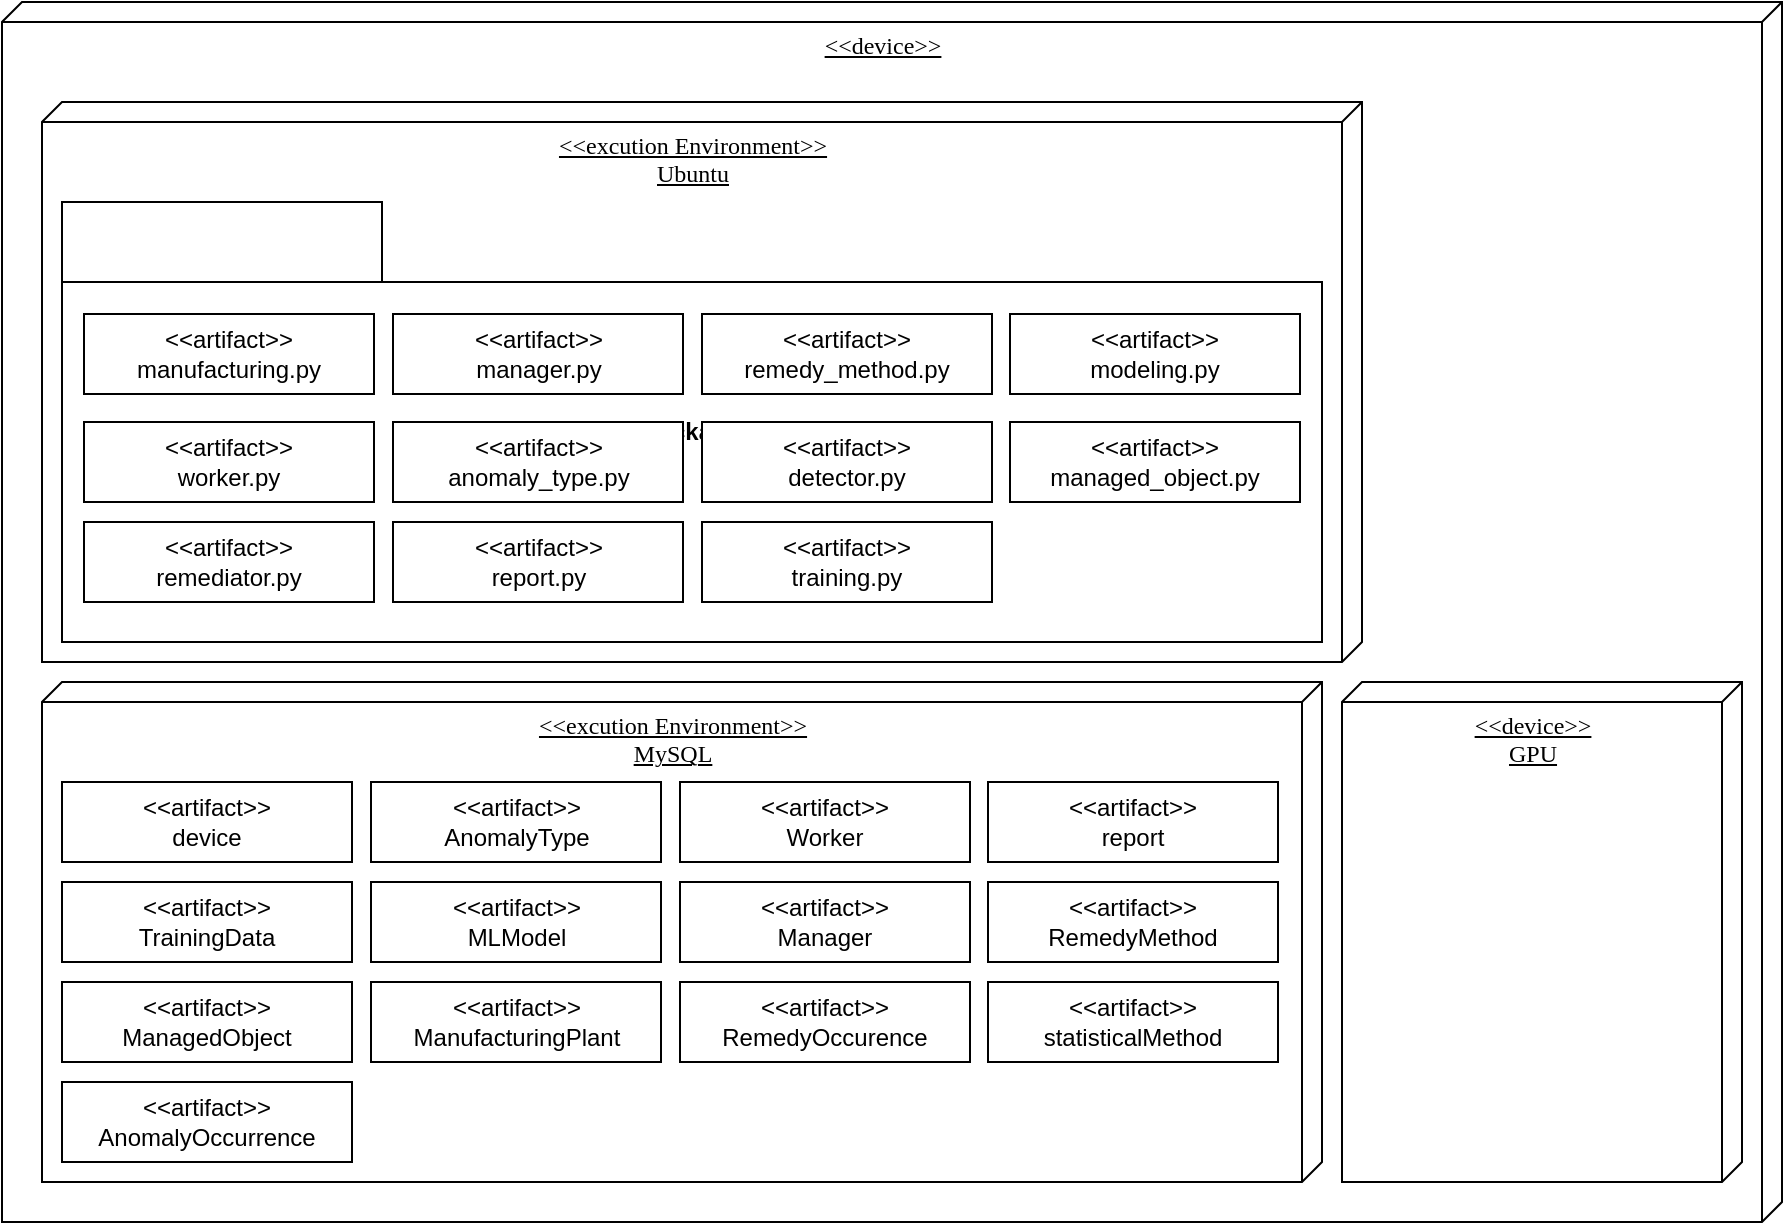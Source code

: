 <mxfile version="21.1.8" type="github">
  <diagram name="페이지-1" id="8HG5BicuwFbveNshowm1">
    <mxGraphModel dx="1796" dy="1734" grid="1" gridSize="10" guides="1" tooltips="1" connect="1" arrows="1" fold="1" page="1" pageScale="1" pageWidth="827" pageHeight="1169" math="0" shadow="0">
      <root>
        <mxCell id="0" />
        <mxCell id="1" parent="0" />
        <mxCell id="bujZLlu2ID5uPZ7i1owJ-1" value="&amp;lt;&amp;lt;device&amp;gt;&amp;gt; &lt;br&gt;" style="verticalAlign=top;align=center;spacingTop=8;spacingLeft=2;spacingRight=12;shape=cube;size=10;direction=south;fontStyle=4;html=1;rounded=0;shadow=0;comic=0;labelBackgroundColor=none;strokeWidth=1;fontFamily=Verdana;fontSize=12" vertex="1" parent="1">
          <mxGeometry x="-110" y="-760" width="890" height="610" as="geometry" />
        </mxCell>
        <mxCell id="bujZLlu2ID5uPZ7i1owJ-2" value="&amp;lt;&amp;lt;excution Environment&amp;gt;&amp;gt;&lt;br&gt;Ubuntu" style="verticalAlign=top;align=center;spacingTop=8;spacingLeft=2;spacingRight=12;shape=cube;size=10;direction=south;fontStyle=4;html=1;rounded=0;shadow=0;comic=0;labelBackgroundColor=none;strokeWidth=1;fontFamily=Verdana;fontSize=12;" vertex="1" parent="1">
          <mxGeometry x="-90" y="-710" width="660" height="280" as="geometry" />
        </mxCell>
        <mxCell id="bujZLlu2ID5uPZ7i1owJ-3" value="&amp;lt;&amp;lt;excution Environment&amp;gt;&amp;gt;&lt;br&gt;MySQL" style="verticalAlign=top;align=center;spacingTop=8;spacingLeft=2;spacingRight=12;shape=cube;size=10;direction=south;fontStyle=4;html=1;rounded=0;shadow=0;comic=0;labelBackgroundColor=none;strokeWidth=1;fontFamily=Verdana;fontSize=12" vertex="1" parent="1">
          <mxGeometry x="-90" y="-420" width="640" height="250" as="geometry" />
        </mxCell>
        <mxCell id="bujZLlu2ID5uPZ7i1owJ-4" value="&amp;lt;&amp;lt;artifact&amp;gt;&amp;gt;&lt;br&gt;AnomalyType" style="rounded=0;whiteSpace=wrap;html=1;" vertex="1" parent="1">
          <mxGeometry x="74.5" y="-370" width="145" height="40" as="geometry" />
        </mxCell>
        <mxCell id="bujZLlu2ID5uPZ7i1owJ-6" value="&amp;lt;&amp;lt;artifact&amp;gt;&amp;gt;&lt;br&gt;TrainingData" style="rounded=0;whiteSpace=wrap;html=1;" vertex="1" parent="1">
          <mxGeometry x="-80" y="-320" width="145" height="40" as="geometry" />
        </mxCell>
        <mxCell id="bujZLlu2ID5uPZ7i1owJ-7" value="&amp;lt;&amp;lt;artifact&amp;gt;&amp;gt;&lt;br&gt;device" style="rounded=0;whiteSpace=wrap;html=1;" vertex="1" parent="1">
          <mxGeometry x="-80" y="-370" width="145" height="40" as="geometry" />
        </mxCell>
        <mxCell id="bujZLlu2ID5uPZ7i1owJ-8" value="&amp;lt;&amp;lt;artifact&amp;gt;&amp;gt;&lt;br&gt;MLModel" style="rounded=0;whiteSpace=wrap;html=1;" vertex="1" parent="1">
          <mxGeometry x="74.5" y="-320" width="145" height="40" as="geometry" />
        </mxCell>
        <mxCell id="bujZLlu2ID5uPZ7i1owJ-9" value="&amp;lt;&amp;lt;artifact&amp;gt;&amp;gt;&lt;br&gt;ManagedObject" style="rounded=0;whiteSpace=wrap;html=1;" vertex="1" parent="1">
          <mxGeometry x="-80" y="-270" width="145" height="40" as="geometry" />
        </mxCell>
        <mxCell id="bujZLlu2ID5uPZ7i1owJ-10" value="&amp;lt;&amp;lt;artifact&amp;gt;&amp;gt;&lt;br&gt;ManufacturingPlant" style="rounded=0;whiteSpace=wrap;html=1;" vertex="1" parent="1">
          <mxGeometry x="74.5" y="-270" width="145" height="40" as="geometry" />
        </mxCell>
        <mxCell id="bujZLlu2ID5uPZ7i1owJ-11" value="&amp;lt;&amp;lt;artifact&amp;gt;&amp;gt;&lt;br&gt;AnomalyOccurrence" style="rounded=0;whiteSpace=wrap;html=1;" vertex="1" parent="1">
          <mxGeometry x="-80" y="-220" width="145" height="40" as="geometry" />
        </mxCell>
        <mxCell id="bujZLlu2ID5uPZ7i1owJ-12" value="&amp;lt;&amp;lt;artifact&amp;gt;&amp;gt;&lt;br&gt;statisticalMethod" style="rounded=0;whiteSpace=wrap;html=1;" vertex="1" parent="1">
          <mxGeometry x="383" y="-270" width="145" height="40" as="geometry" />
        </mxCell>
        <mxCell id="bujZLlu2ID5uPZ7i1owJ-13" value="&amp;lt;&amp;lt;artifact&amp;gt;&amp;gt;&lt;br&gt;report" style="rounded=0;whiteSpace=wrap;html=1;" vertex="1" parent="1">
          <mxGeometry x="383" y="-370" width="145" height="40" as="geometry" />
        </mxCell>
        <mxCell id="bujZLlu2ID5uPZ7i1owJ-14" value="&amp;lt;&amp;lt;artifact&amp;gt;&amp;gt;&lt;br&gt;Manager" style="rounded=0;whiteSpace=wrap;html=1;" vertex="1" parent="1">
          <mxGeometry x="229" y="-320" width="145" height="40" as="geometry" />
        </mxCell>
        <mxCell id="bujZLlu2ID5uPZ7i1owJ-15" value="&amp;lt;&amp;lt;artifact&amp;gt;&amp;gt;&lt;br&gt;Worker" style="rounded=0;whiteSpace=wrap;html=1;" vertex="1" parent="1">
          <mxGeometry x="229" y="-370" width="145" height="40" as="geometry" />
        </mxCell>
        <mxCell id="bujZLlu2ID5uPZ7i1owJ-16" value="&amp;lt;&amp;lt;artifact&amp;gt;&amp;gt;&lt;br&gt;RemedyMethod" style="rounded=0;whiteSpace=wrap;html=1;" vertex="1" parent="1">
          <mxGeometry x="383" y="-320" width="145" height="40" as="geometry" />
        </mxCell>
        <mxCell id="bujZLlu2ID5uPZ7i1owJ-17" value="&amp;lt;&amp;lt;artifact&amp;gt;&amp;gt;&lt;br&gt;RemedyOccurence" style="rounded=0;whiteSpace=wrap;html=1;" vertex="1" parent="1">
          <mxGeometry x="229" y="-270" width="145" height="40" as="geometry" />
        </mxCell>
        <mxCell id="bujZLlu2ID5uPZ7i1owJ-33" value="&amp;lt;&amp;lt;device&amp;gt;&amp;gt; &lt;br&gt;GPU" style="verticalAlign=top;align=center;spacingTop=8;spacingLeft=2;spacingRight=12;shape=cube;size=10;direction=south;fontStyle=4;html=1;rounded=0;shadow=0;comic=0;labelBackgroundColor=none;strokeWidth=1;fontFamily=Verdana;fontSize=12" vertex="1" parent="1">
          <mxGeometry x="560" y="-420" width="200" height="250" as="geometry" />
        </mxCell>
        <mxCell id="bujZLlu2ID5uPZ7i1owJ-35" value="package" style="shape=folder;fontStyle=1;spacingTop=10;tabWidth=160;tabHeight=40;tabPosition=left;html=1;whiteSpace=wrap;" vertex="1" parent="1">
          <mxGeometry x="-80" y="-660" width="630" height="220" as="geometry" />
        </mxCell>
        <mxCell id="bujZLlu2ID5uPZ7i1owJ-21" value="&amp;lt;&amp;lt;artifact&amp;gt;&amp;gt;&lt;br style=&quot;border-color: var(--border-color);&quot;&gt;manufacturing.py" style="rounded=0;whiteSpace=wrap;html=1;" vertex="1" parent="1">
          <mxGeometry x="-69" y="-604" width="145" height="40" as="geometry" />
        </mxCell>
        <mxCell id="bujZLlu2ID5uPZ7i1owJ-23" value="&amp;lt;&amp;lt;artifact&amp;gt;&amp;gt;&lt;br style=&quot;border-color: var(--border-color);&quot;&gt;modeling.py" style="rounded=0;whiteSpace=wrap;html=1;" vertex="1" parent="1">
          <mxGeometry x="394" y="-604" width="145" height="40" as="geometry" />
        </mxCell>
        <mxCell id="bujZLlu2ID5uPZ7i1owJ-24" value="&amp;lt;&amp;lt;artifact&amp;gt;&amp;gt;&lt;br style=&quot;border-color: var(--border-color);&quot;&gt;manager.py" style="rounded=0;whiteSpace=wrap;html=1;" vertex="1" parent="1">
          <mxGeometry x="85.5" y="-604" width="145" height="40" as="geometry" />
        </mxCell>
        <mxCell id="bujZLlu2ID5uPZ7i1owJ-25" value="&amp;lt;&amp;lt;artifact&amp;gt;&amp;gt;&lt;br style=&quot;border-color: var(--border-color);&quot;&gt;remedy_method.py" style="rounded=0;whiteSpace=wrap;html=1;" vertex="1" parent="1">
          <mxGeometry x="240" y="-604" width="145" height="40" as="geometry" />
        </mxCell>
        <mxCell id="bujZLlu2ID5uPZ7i1owJ-26" value="&amp;lt;&amp;lt;artifact&amp;gt;&amp;gt;&lt;br style=&quot;border-color: var(--border-color);&quot;&gt;worker.py" style="rounded=0;whiteSpace=wrap;html=1;" vertex="1" parent="1">
          <mxGeometry x="-69" y="-550" width="145" height="40" as="geometry" />
        </mxCell>
        <mxCell id="bujZLlu2ID5uPZ7i1owJ-27" value="&amp;lt;&amp;lt;artifact&amp;gt;&amp;gt;&lt;br style=&quot;border-color: var(--border-color);&quot;&gt;anomaly_type.py" style="rounded=0;whiteSpace=wrap;html=1;" vertex="1" parent="1">
          <mxGeometry x="85.5" y="-550" width="145" height="40" as="geometry" />
        </mxCell>
        <mxCell id="bujZLlu2ID5uPZ7i1owJ-28" value="&amp;lt;&amp;lt;artifact&amp;gt;&amp;gt;&lt;br style=&quot;border-color: var(--border-color);&quot;&gt;managed_object.py" style="rounded=0;whiteSpace=wrap;html=1;" vertex="1" parent="1">
          <mxGeometry x="394" y="-550" width="145" height="40" as="geometry" />
        </mxCell>
        <mxCell id="bujZLlu2ID5uPZ7i1owJ-29" value="&amp;lt;&amp;lt;artifact&amp;gt;&amp;gt;&lt;br style=&quot;border-color: var(--border-color);&quot;&gt;remediator.py" style="rounded=0;whiteSpace=wrap;html=1;" vertex="1" parent="1">
          <mxGeometry x="-69" y="-500" width="145" height="40" as="geometry" />
        </mxCell>
        <mxCell id="bujZLlu2ID5uPZ7i1owJ-30" value="&amp;lt;&amp;lt;artifact&amp;gt;&amp;gt;&lt;br style=&quot;border-color: var(--border-color);&quot;&gt;detector.py" style="rounded=0;whiteSpace=wrap;html=1;" vertex="1" parent="1">
          <mxGeometry x="240" y="-550" width="145" height="40" as="geometry" />
        </mxCell>
        <mxCell id="bujZLlu2ID5uPZ7i1owJ-31" value="&amp;lt;&amp;lt;artifact&amp;gt;&amp;gt;&lt;br style=&quot;border-color: var(--border-color);&quot;&gt;training.py" style="rounded=0;whiteSpace=wrap;html=1;" vertex="1" parent="1">
          <mxGeometry x="240" y="-500" width="145" height="40" as="geometry" />
        </mxCell>
        <mxCell id="bujZLlu2ID5uPZ7i1owJ-32" value="&amp;lt;&amp;lt;artifact&amp;gt;&amp;gt;&lt;br style=&quot;border-color: var(--border-color);&quot;&gt;report.py" style="rounded=0;whiteSpace=wrap;html=1;" vertex="1" parent="1">
          <mxGeometry x="85.5" y="-500" width="145" height="40" as="geometry" />
        </mxCell>
      </root>
    </mxGraphModel>
  </diagram>
</mxfile>
